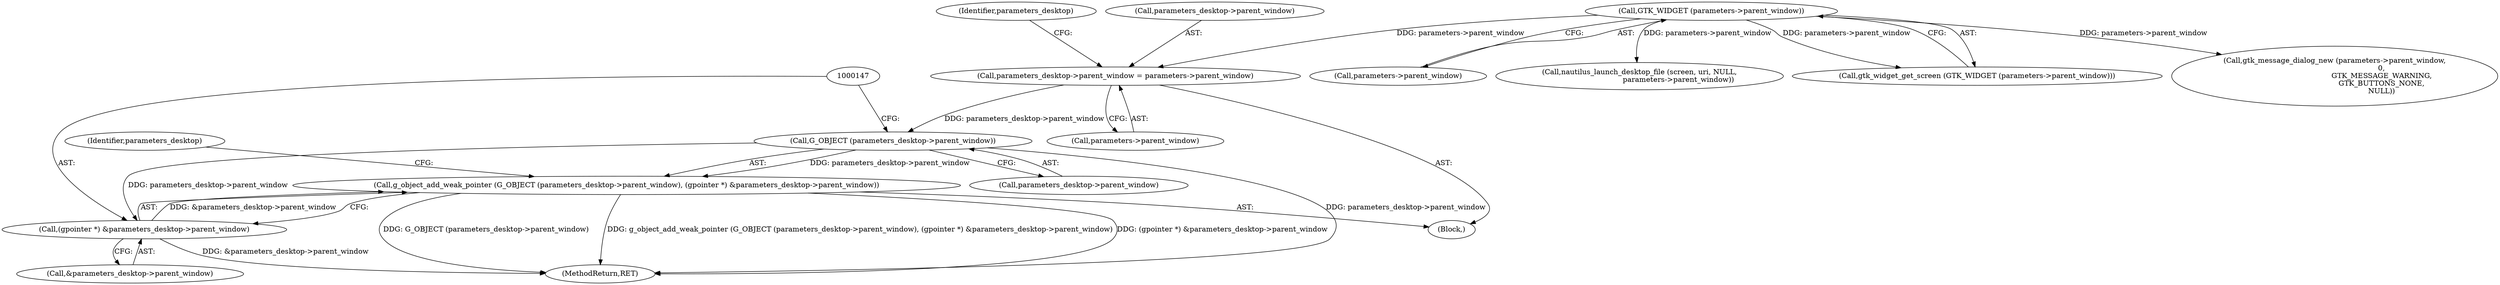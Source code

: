digraph "0_nautilus_1630f53481f445ada0a455e9979236d31a8d3bb0_5@pointer" {
"1000134" [label="(Call,parameters_desktop->parent_window = parameters->parent_window)"];
"1000115" [label="(Call,GTK_WIDGET (parameters->parent_window))"];
"1000142" [label="(Call,G_OBJECT (parameters_desktop->parent_window))"];
"1000141" [label="(Call,g_object_add_weak_pointer (G_OBJECT (parameters_desktop->parent_window), (gpointer *) &parameters_desktop->parent_window))"];
"1000146" [label="(Call,(gpointer *) &parameters_desktop->parent_window)"];
"1000238" [label="(MethodReturn,RET)"];
"1000135" [label="(Call,parameters_desktop->parent_window)"];
"1000134" [label="(Call,parameters_desktop->parent_window = parameters->parent_window)"];
"1000174" [label="(Call,gtk_message_dialog_new (parameters->parent_window,\n                                         0,\n                                         GTK_MESSAGE_WARNING,\n                                         GTK_BUTTONS_NONE,\n                                         NULL))"];
"1000138" [label="(Call,parameters->parent_window)"];
"1000148" [label="(Call,&parameters_desktop->parent_window)"];
"1000133" [label="(Block,)"];
"1000116" [label="(Call,parameters->parent_window)"];
"1000229" [label="(Call,nautilus_launch_desktop_file (screen, uri, NULL,\n                                  parameters->parent_window))"];
"1000146" [label="(Call,(gpointer *) &parameters_desktop->parent_window)"];
"1000144" [label="(Identifier,parameters_desktop)"];
"1000143" [label="(Call,parameters_desktop->parent_window)"];
"1000141" [label="(Call,g_object_add_weak_pointer (G_OBJECT (parameters_desktop->parent_window), (gpointer *) &parameters_desktop->parent_window))"];
"1000115" [label="(Call,GTK_WIDGET (parameters->parent_window))"];
"1000142" [label="(Call,G_OBJECT (parameters_desktop->parent_window))"];
"1000154" [label="(Identifier,parameters_desktop)"];
"1000114" [label="(Call,gtk_widget_get_screen (GTK_WIDGET (parameters->parent_window)))"];
"1000134" -> "1000133"  [label="AST: "];
"1000134" -> "1000138"  [label="CFG: "];
"1000135" -> "1000134"  [label="AST: "];
"1000138" -> "1000134"  [label="AST: "];
"1000144" -> "1000134"  [label="CFG: "];
"1000115" -> "1000134"  [label="DDG: parameters->parent_window"];
"1000134" -> "1000142"  [label="DDG: parameters_desktop->parent_window"];
"1000115" -> "1000114"  [label="AST: "];
"1000115" -> "1000116"  [label="CFG: "];
"1000116" -> "1000115"  [label="AST: "];
"1000114" -> "1000115"  [label="CFG: "];
"1000115" -> "1000114"  [label="DDG: parameters->parent_window"];
"1000115" -> "1000174"  [label="DDG: parameters->parent_window"];
"1000115" -> "1000229"  [label="DDG: parameters->parent_window"];
"1000142" -> "1000141"  [label="AST: "];
"1000142" -> "1000143"  [label="CFG: "];
"1000143" -> "1000142"  [label="AST: "];
"1000147" -> "1000142"  [label="CFG: "];
"1000142" -> "1000238"  [label="DDG: parameters_desktop->parent_window"];
"1000142" -> "1000141"  [label="DDG: parameters_desktop->parent_window"];
"1000142" -> "1000146"  [label="DDG: parameters_desktop->parent_window"];
"1000141" -> "1000133"  [label="AST: "];
"1000141" -> "1000146"  [label="CFG: "];
"1000146" -> "1000141"  [label="AST: "];
"1000154" -> "1000141"  [label="CFG: "];
"1000141" -> "1000238"  [label="DDG: G_OBJECT (parameters_desktop->parent_window)"];
"1000141" -> "1000238"  [label="DDG: g_object_add_weak_pointer (G_OBJECT (parameters_desktop->parent_window), (gpointer *) &parameters_desktop->parent_window)"];
"1000141" -> "1000238"  [label="DDG: (gpointer *) &parameters_desktop->parent_window"];
"1000146" -> "1000141"  [label="DDG: &parameters_desktop->parent_window"];
"1000146" -> "1000148"  [label="CFG: "];
"1000147" -> "1000146"  [label="AST: "];
"1000148" -> "1000146"  [label="AST: "];
"1000146" -> "1000238"  [label="DDG: &parameters_desktop->parent_window"];
}
